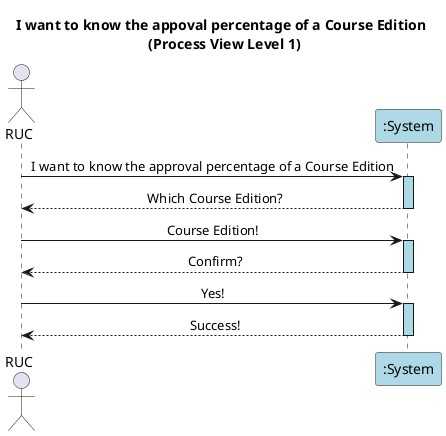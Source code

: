@startuml
skinparam sequenceMessageAlign center
skinparam sequenceLifeLineBackgroundColor lightblue
title: I want to know the appoval percentage of a Course Edition \n (Process View Level 1)
actor RUC
participant ":System" as System #lightblue

RUC -> System  : I want to know the approval percentage of a Course Edition
activate System
System --> RUC  : Which Course Edition?
deactivate System
RUC -> System  : Course Edition!
activate System
System --> RUC  : Confirm?
deactivate System
RUC -> System  : Yes!
activate System
System --> RUC  : Success!
deactivate System
@enduml